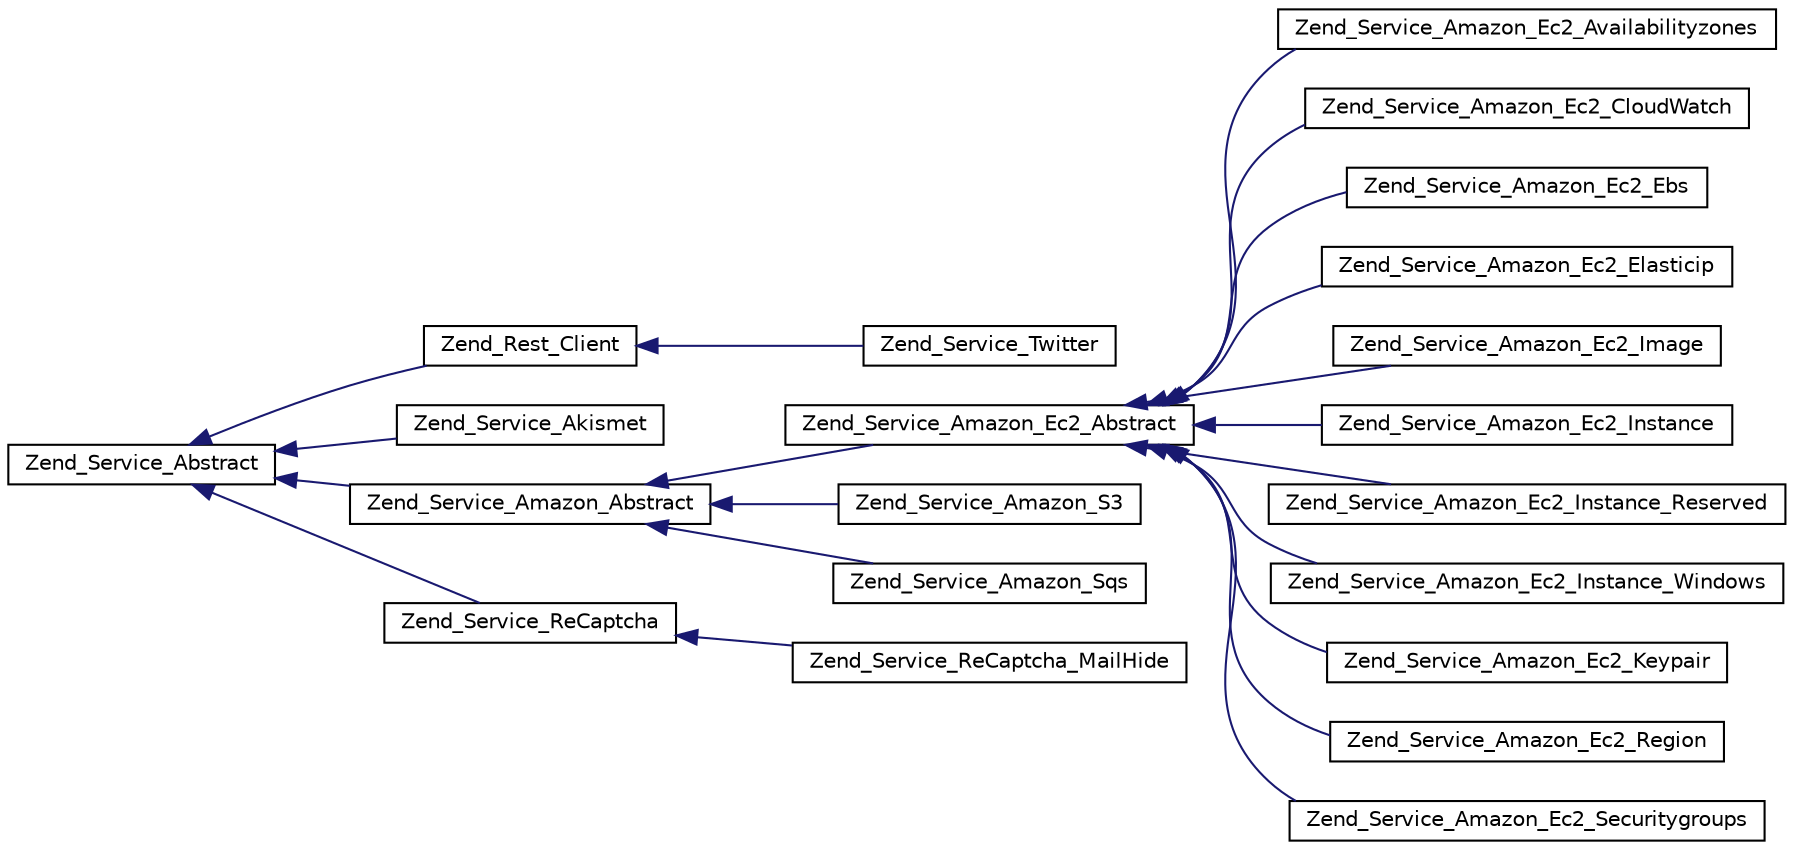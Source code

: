 digraph G
{
  edge [fontname="Helvetica",fontsize="10",labelfontname="Helvetica",labelfontsize="10"];
  node [fontname="Helvetica",fontsize="10",shape=record];
  rankdir="LR";
  Node1 [label="Zend_Service_Abstract",height=0.2,width=0.4,color="black", fillcolor="white", style="filled",URL="$class_zend___service___abstract.html"];
  Node1 -> Node2 [dir="back",color="midnightblue",fontsize="10",style="solid",fontname="Helvetica"];
  Node2 [label="Zend_Rest_Client",height=0.2,width=0.4,color="black", fillcolor="white", style="filled",URL="$class_zend___rest___client.html"];
  Node2 -> Node3 [dir="back",color="midnightblue",fontsize="10",style="solid",fontname="Helvetica"];
  Node3 [label="Zend_Service_Twitter",height=0.2,width=0.4,color="black", fillcolor="white", style="filled",URL="$class_zend___service___twitter.html"];
  Node1 -> Node4 [dir="back",color="midnightblue",fontsize="10",style="solid",fontname="Helvetica"];
  Node4 [label="Zend_Service_Akismet",height=0.2,width=0.4,color="black", fillcolor="white", style="filled",URL="$class_zend___service___akismet.html"];
  Node1 -> Node5 [dir="back",color="midnightblue",fontsize="10",style="solid",fontname="Helvetica"];
  Node5 [label="Zend_Service_Amazon_Abstract",height=0.2,width=0.4,color="black", fillcolor="white", style="filled",URL="$class_zend___service___amazon___abstract.html"];
  Node5 -> Node6 [dir="back",color="midnightblue",fontsize="10",style="solid",fontname="Helvetica"];
  Node6 [label="Zend_Service_Amazon_Ec2_Abstract",height=0.2,width=0.4,color="black", fillcolor="white", style="filled",URL="$class_zend___service___amazon___ec2___abstract.html"];
  Node6 -> Node7 [dir="back",color="midnightblue",fontsize="10",style="solid",fontname="Helvetica"];
  Node7 [label="Zend_Service_Amazon_Ec2_Availabilityzones",height=0.2,width=0.4,color="black", fillcolor="white", style="filled",URL="$class_zend___service___amazon___ec2___availabilityzones.html"];
  Node6 -> Node8 [dir="back",color="midnightblue",fontsize="10",style="solid",fontname="Helvetica"];
  Node8 [label="Zend_Service_Amazon_Ec2_CloudWatch",height=0.2,width=0.4,color="black", fillcolor="white", style="filled",URL="$class_zend___service___amazon___ec2___cloud_watch.html"];
  Node6 -> Node9 [dir="back",color="midnightblue",fontsize="10",style="solid",fontname="Helvetica"];
  Node9 [label="Zend_Service_Amazon_Ec2_Ebs",height=0.2,width=0.4,color="black", fillcolor="white", style="filled",URL="$class_zend___service___amazon___ec2___ebs.html"];
  Node6 -> Node10 [dir="back",color="midnightblue",fontsize="10",style="solid",fontname="Helvetica"];
  Node10 [label="Zend_Service_Amazon_Ec2_Elasticip",height=0.2,width=0.4,color="black", fillcolor="white", style="filled",URL="$class_zend___service___amazon___ec2___elasticip.html"];
  Node6 -> Node11 [dir="back",color="midnightblue",fontsize="10",style="solid",fontname="Helvetica"];
  Node11 [label="Zend_Service_Amazon_Ec2_Image",height=0.2,width=0.4,color="black", fillcolor="white", style="filled",URL="$class_zend___service___amazon___ec2___image.html"];
  Node6 -> Node12 [dir="back",color="midnightblue",fontsize="10",style="solid",fontname="Helvetica"];
  Node12 [label="Zend_Service_Amazon_Ec2_Instance",height=0.2,width=0.4,color="black", fillcolor="white", style="filled",URL="$class_zend___service___amazon___ec2___instance.html"];
  Node6 -> Node13 [dir="back",color="midnightblue",fontsize="10",style="solid",fontname="Helvetica"];
  Node13 [label="Zend_Service_Amazon_Ec2_Instance_Reserved",height=0.2,width=0.4,color="black", fillcolor="white", style="filled",URL="$class_zend___service___amazon___ec2___instance___reserved.html"];
  Node6 -> Node14 [dir="back",color="midnightblue",fontsize="10",style="solid",fontname="Helvetica"];
  Node14 [label="Zend_Service_Amazon_Ec2_Instance_Windows",height=0.2,width=0.4,color="black", fillcolor="white", style="filled",URL="$class_zend___service___amazon___ec2___instance___windows.html"];
  Node6 -> Node15 [dir="back",color="midnightblue",fontsize="10",style="solid",fontname="Helvetica"];
  Node15 [label="Zend_Service_Amazon_Ec2_Keypair",height=0.2,width=0.4,color="black", fillcolor="white", style="filled",URL="$class_zend___service___amazon___ec2___keypair.html"];
  Node6 -> Node16 [dir="back",color="midnightblue",fontsize="10",style="solid",fontname="Helvetica"];
  Node16 [label="Zend_Service_Amazon_Ec2_Region",height=0.2,width=0.4,color="black", fillcolor="white", style="filled",URL="$class_zend___service___amazon___ec2___region.html"];
  Node6 -> Node17 [dir="back",color="midnightblue",fontsize="10",style="solid",fontname="Helvetica"];
  Node17 [label="Zend_Service_Amazon_Ec2_Securitygroups",height=0.2,width=0.4,color="black", fillcolor="white", style="filled",URL="$class_zend___service___amazon___ec2___securitygroups.html"];
  Node5 -> Node18 [dir="back",color="midnightblue",fontsize="10",style="solid",fontname="Helvetica"];
  Node18 [label="Zend_Service_Amazon_S3",height=0.2,width=0.4,color="black", fillcolor="white", style="filled",URL="$class_zend___service___amazon___s3.html"];
  Node5 -> Node19 [dir="back",color="midnightblue",fontsize="10",style="solid",fontname="Helvetica"];
  Node19 [label="Zend_Service_Amazon_Sqs",height=0.2,width=0.4,color="black", fillcolor="white", style="filled",URL="$class_zend___service___amazon___sqs.html"];
  Node1 -> Node20 [dir="back",color="midnightblue",fontsize="10",style="solid",fontname="Helvetica"];
  Node20 [label="Zend_Service_ReCaptcha",height=0.2,width=0.4,color="black", fillcolor="white", style="filled",URL="$class_zend___service___re_captcha.html"];
  Node20 -> Node21 [dir="back",color="midnightblue",fontsize="10",style="solid",fontname="Helvetica"];
  Node21 [label="Zend_Service_ReCaptcha_MailHide",height=0.2,width=0.4,color="black", fillcolor="white", style="filled",URL="$class_zend___service___re_captcha___mail_hide.html"];
}
